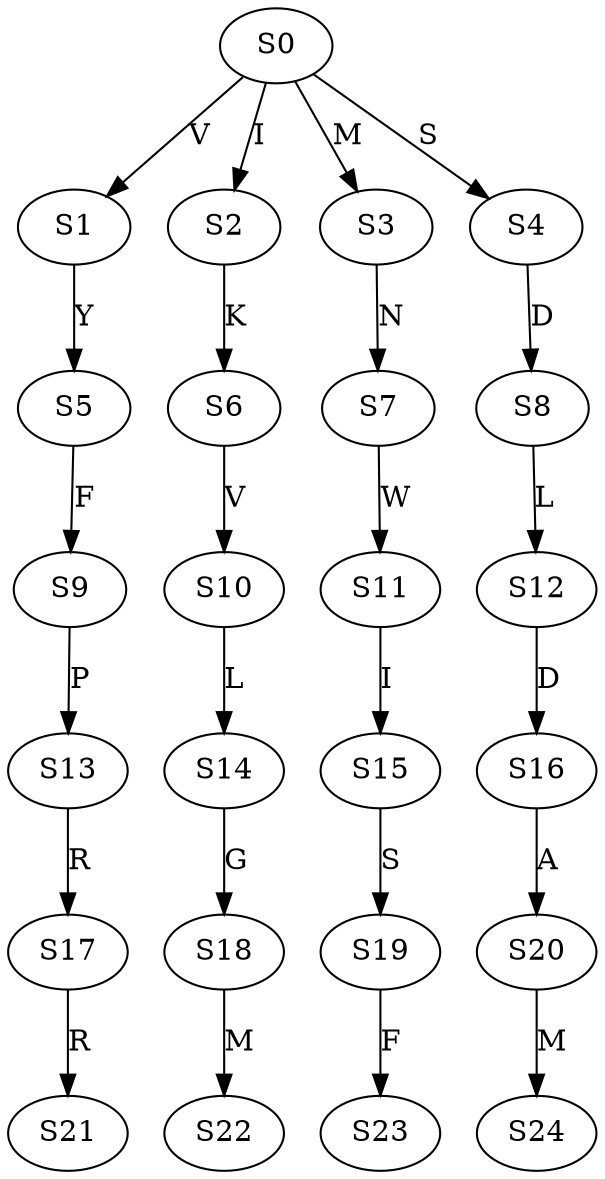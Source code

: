strict digraph  {
	S0 -> S1 [ label = V ];
	S0 -> S2 [ label = I ];
	S0 -> S3 [ label = M ];
	S0 -> S4 [ label = S ];
	S1 -> S5 [ label = Y ];
	S2 -> S6 [ label = K ];
	S3 -> S7 [ label = N ];
	S4 -> S8 [ label = D ];
	S5 -> S9 [ label = F ];
	S6 -> S10 [ label = V ];
	S7 -> S11 [ label = W ];
	S8 -> S12 [ label = L ];
	S9 -> S13 [ label = P ];
	S10 -> S14 [ label = L ];
	S11 -> S15 [ label = I ];
	S12 -> S16 [ label = D ];
	S13 -> S17 [ label = R ];
	S14 -> S18 [ label = G ];
	S15 -> S19 [ label = S ];
	S16 -> S20 [ label = A ];
	S17 -> S21 [ label = R ];
	S18 -> S22 [ label = M ];
	S19 -> S23 [ label = F ];
	S20 -> S24 [ label = M ];
}
